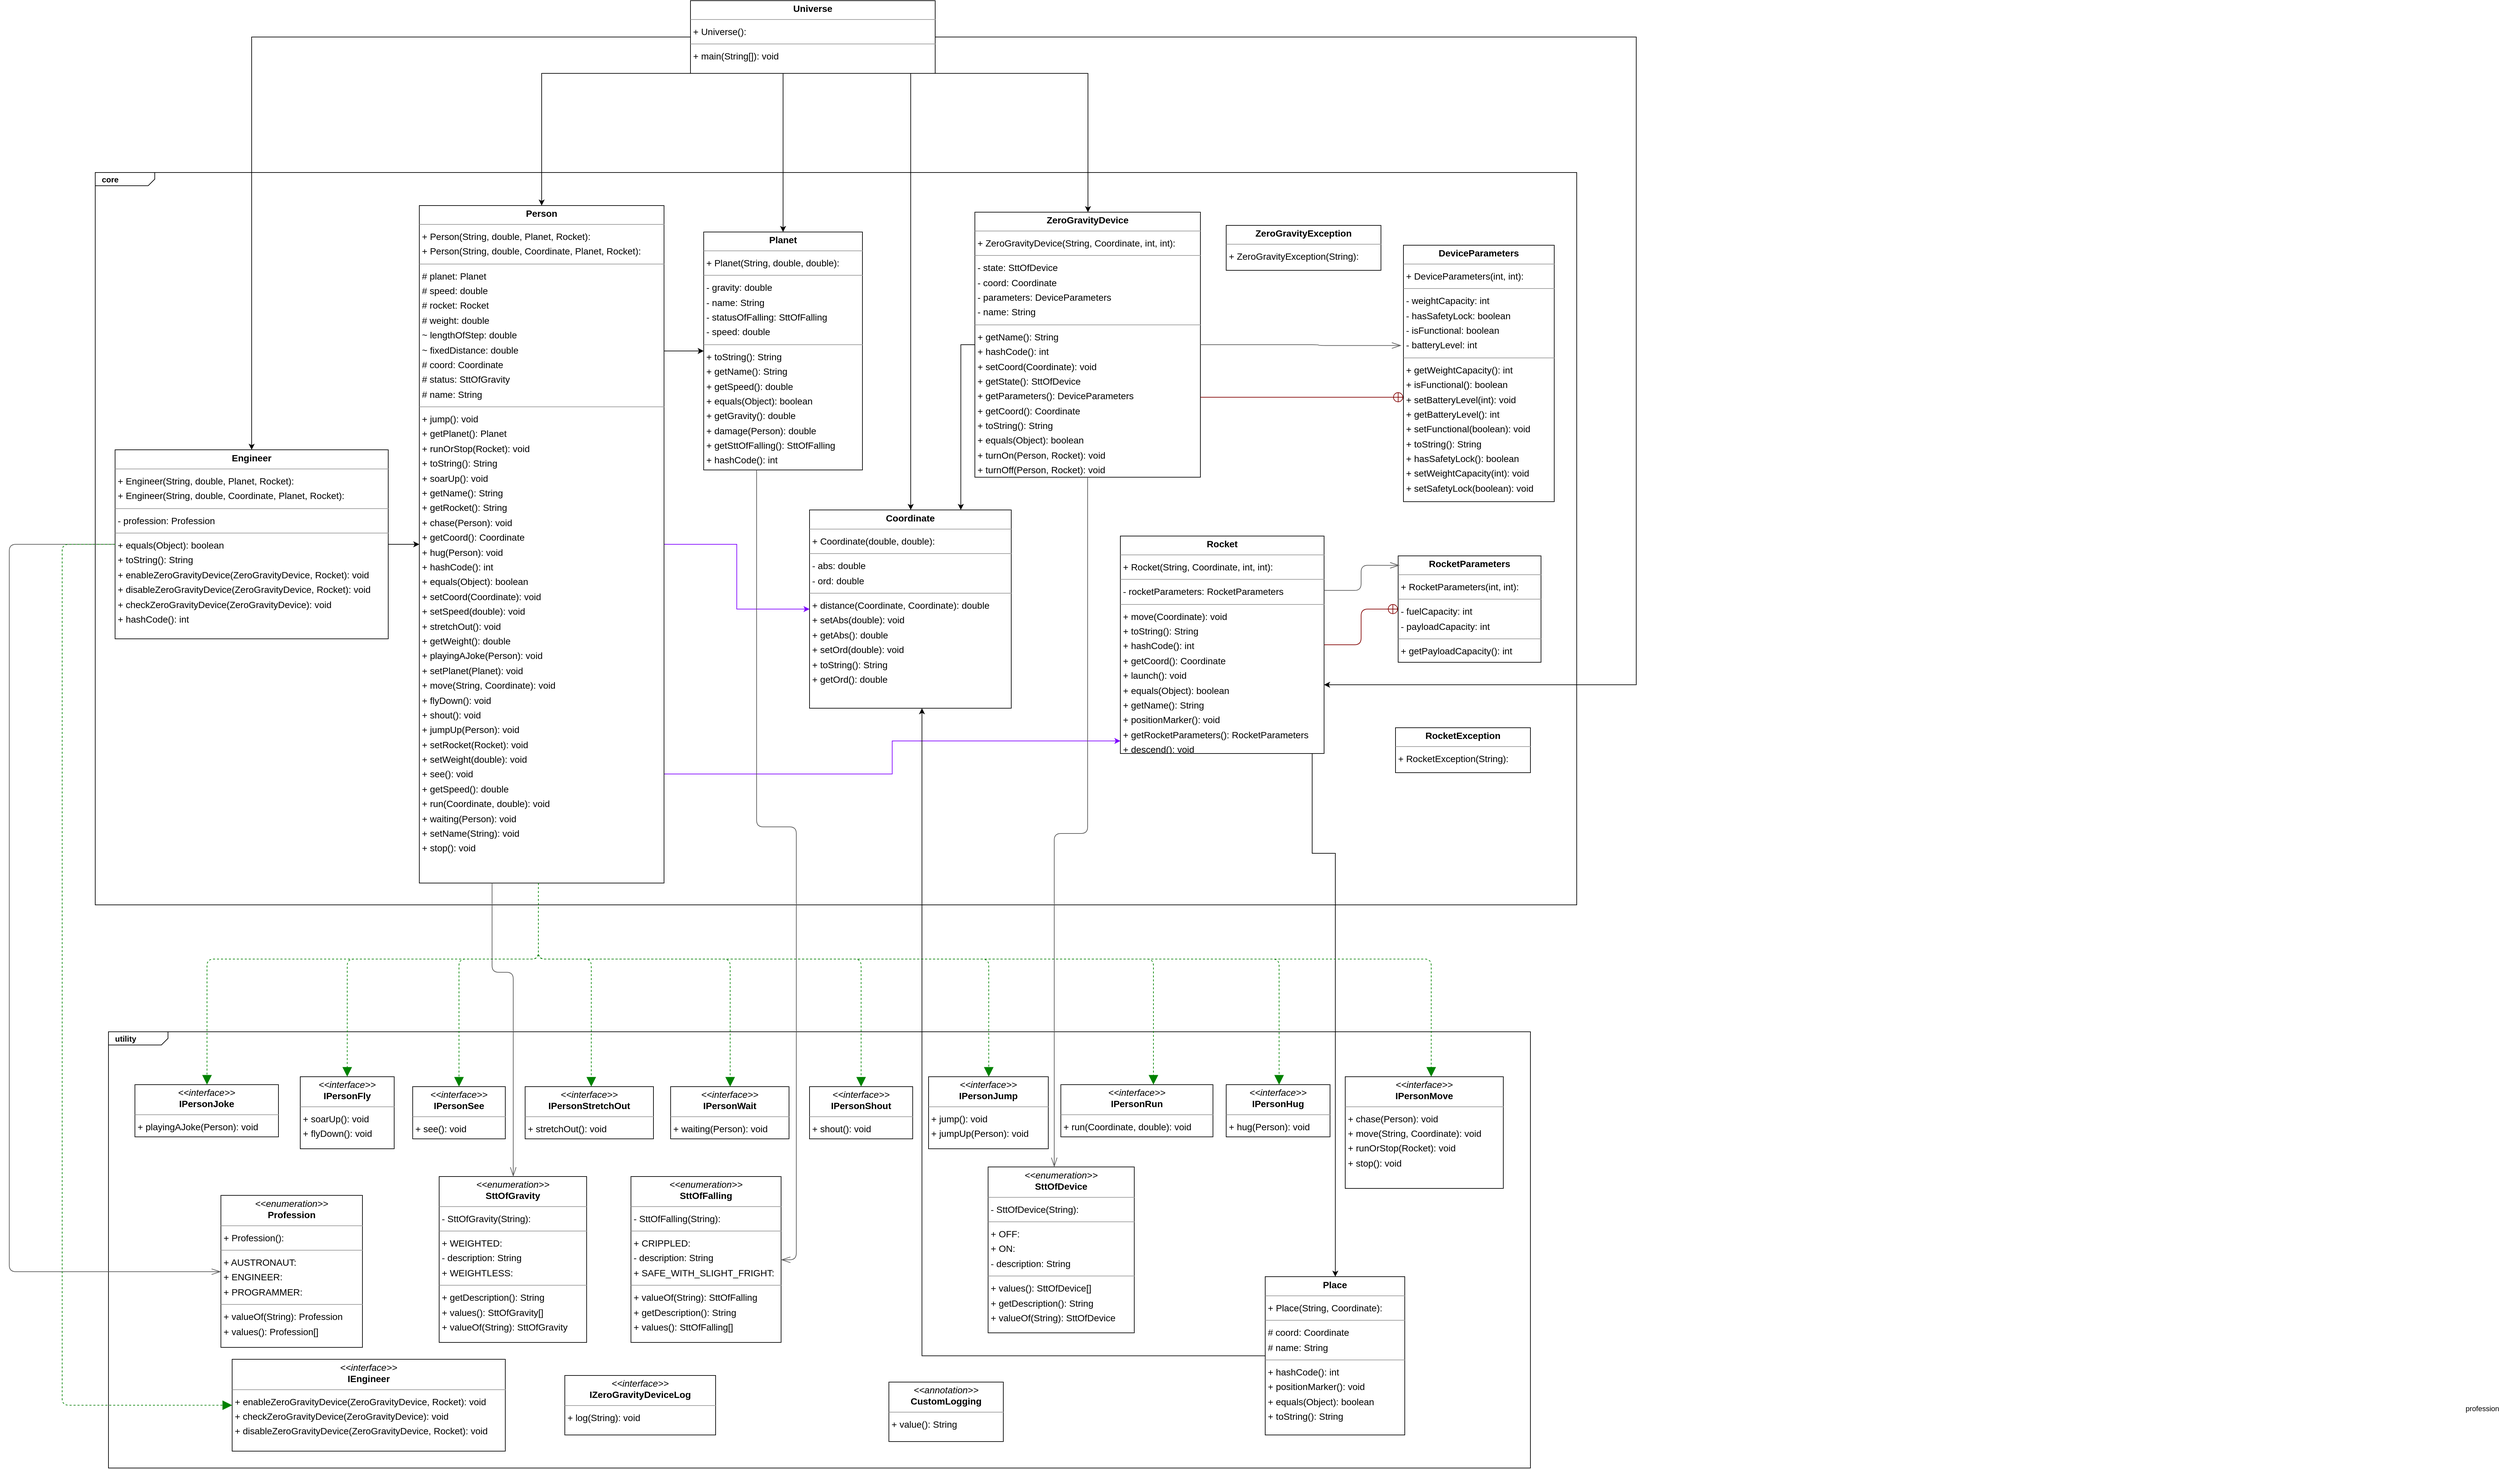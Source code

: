 <mxfile version="22.1.17" type="device">
  <diagram id="gX6sR0FsEBkSwfCQFb4N" name="Trang-1">
    <mxGraphModel dx="4920" dy="2064" grid="1" gridSize="10" guides="1" tooltips="1" connect="1" arrows="1" fold="1" page="0" pageScale="1" pageWidth="827" pageHeight="1169" background="none" math="0" shadow="0">
      <root>
        <mxCell id="0" />
        <mxCell id="1" parent="0" />
        <mxCell id="-Q3d0-Bmgez8fFhQrIDN-2" value="&lt;p style=&quot;margin:0px;margin-top:4px;margin-left:10px;text-align:left;&quot;&gt;&lt;b&gt;core&lt;/b&gt;&lt;/p&gt;&lt;p style=&quot;margin:0px;margin-top:4px;margin-left:10px;text-align:left;&quot;&gt;&lt;b&gt;&lt;br&gt;&lt;/b&gt;&lt;/p&gt;" style="html=1;shape=mxgraph.sysml.package;html=1;overflow=fill;whiteSpace=wrap;" vertex="1" parent="1">
          <mxGeometry x="-1190" y="-530" width="2240" height="1108" as="geometry" />
        </mxCell>
        <mxCell id="-Q3d0-Bmgez8fFhQrIDN-3" value="&lt;p style=&quot;margin:0px;margin-top:4px;margin-left:10px;text-align:left;&quot;&gt;&lt;b&gt;utility&lt;/b&gt;&lt;/p&gt;&lt;p style=&quot;margin:0px;margin-top:4px;margin-left:10px;text-align:left;&quot;&gt;&lt;b&gt;&lt;br&gt;&lt;/b&gt;&lt;/p&gt;" style="html=1;shape=mxgraph.sysml.package;html=1;overflow=fill;whiteSpace=wrap;" vertex="1" parent="1">
          <mxGeometry x="-1170" y="770" width="2150" height="660" as="geometry" />
        </mxCell>
        <mxCell id="node24" value="&lt;p style=&quot;margin:0px;margin-top:4px;text-align:center;&quot;&gt;&lt;b&gt;Coordinate&lt;/b&gt;&lt;/p&gt;&lt;hr size=&quot;1&quot;/&gt;&lt;p style=&quot;margin:0 0 0 4px;line-height:1.6;&quot;&gt;+ Coordinate(double, double): &lt;/p&gt;&lt;hr size=&quot;1&quot;/&gt;&lt;p style=&quot;margin:0 0 0 4px;line-height:1.6;&quot;&gt;- abs: double&lt;br/&gt;- ord: double&lt;/p&gt;&lt;hr size=&quot;1&quot;/&gt;&lt;p style=&quot;margin:0 0 0 4px;line-height:1.6;&quot;&gt;+ distance(Coordinate, Coordinate): double&lt;br/&gt;+ setAbs(double): void&lt;br/&gt;+ getAbs(): double&lt;br/&gt;+ setOrd(double): void&lt;br/&gt;+ toString(): String&lt;br/&gt;+ getOrd(): double&lt;/p&gt;" style="verticalAlign=top;align=left;overflow=fill;fontSize=14;fontFamily=Helvetica;html=1;rounded=0;shadow=0;comic=0;labelBackgroundColor=none;strokeWidth=1;" parent="1" vertex="1">
          <mxGeometry x="-110" y="-19.5" width="305" height="300" as="geometry" />
        </mxCell>
        <mxCell id="node7" value="&lt;p style=&quot;margin:0px;margin-top:4px;text-align:center;&quot;&gt;&lt;i&gt;&amp;lt;&amp;lt;annotation&amp;gt;&amp;gt;&lt;/i&gt;&lt;br/&gt;&lt;b&gt;CustomLogging&lt;/b&gt;&lt;/p&gt;&lt;hr size=&quot;1&quot;/&gt;&lt;p style=&quot;margin:0 0 0 4px;line-height:1.6;&quot;&gt;+ value(): String&lt;/p&gt;" style="verticalAlign=top;align=left;overflow=fill;fontSize=14;fontFamily=Helvetica;html=1;rounded=0;shadow=0;comic=0;labelBackgroundColor=none;strokeWidth=1;" parent="1" vertex="1">
          <mxGeometry x="10" y="1300" width="173" height="90" as="geometry" />
        </mxCell>
        <mxCell id="node28" value="&lt;p style=&quot;margin:0px;margin-top:4px;text-align:center;&quot;&gt;&lt;b&gt;DeviceParameters&lt;/b&gt;&lt;/p&gt;&lt;hr size=&quot;1&quot;/&gt;&lt;p style=&quot;margin:0 0 0 4px;line-height:1.6;&quot;&gt;+ DeviceParameters(int, int): &lt;/p&gt;&lt;hr size=&quot;1&quot;/&gt;&lt;p style=&quot;margin:0 0 0 4px;line-height:1.6;&quot;&gt;- weightCapacity: int&lt;br/&gt;- hasSafetyLock: boolean&lt;br/&gt;- isFunctional: boolean&lt;br/&gt;- batteryLevel: int&lt;/p&gt;&lt;hr size=&quot;1&quot;/&gt;&lt;p style=&quot;margin:0 0 0 4px;line-height:1.6;&quot;&gt;+ getWeightCapacity(): int&lt;br/&gt;+ isFunctional(): boolean&lt;br/&gt;+ setBatteryLevel(int): void&lt;br/&gt;+ getBatteryLevel(): int&lt;br/&gt;+ setFunctional(boolean): void&lt;br/&gt;+ toString(): String&lt;br/&gt;+ hasSafetyLock(): boolean&lt;br/&gt;+ setWeightCapacity(int): void&lt;br/&gt;+ setSafetyLock(boolean): void&lt;/p&gt;" style="verticalAlign=top;align=left;overflow=fill;fontSize=14;fontFamily=Helvetica;html=1;rounded=0;shadow=0;comic=0;labelBackgroundColor=none;strokeWidth=1;" parent="1" vertex="1">
          <mxGeometry x="788" y="-420" width="228" height="388" as="geometry" />
        </mxCell>
        <mxCell id="-Q3d0-Bmgez8fFhQrIDN-60" style="edgeStyle=orthogonalEdgeStyle;rounded=0;orthogonalLoop=1;jettySize=auto;html=1;exitX=1;exitY=0.5;exitDx=0;exitDy=0;" edge="1" parent="1" source="node9" target="node13">
          <mxGeometry relative="1" as="geometry" />
        </mxCell>
        <mxCell id="node9" value="&lt;p style=&quot;margin:0px;margin-top:4px;text-align:center;&quot;&gt;&lt;b&gt;Engineer&lt;/b&gt;&lt;/p&gt;&lt;hr size=&quot;1&quot;/&gt;&lt;p style=&quot;margin:0 0 0 4px;line-height:1.6;&quot;&gt;+ Engineer(String, double, Planet, Rocket): &lt;br/&gt;+ Engineer(String, double, Coordinate, Planet, Rocket): &lt;/p&gt;&lt;hr size=&quot;1&quot;/&gt;&lt;p style=&quot;margin:0 0 0 4px;line-height:1.6;&quot;&gt;- profession: Profession&lt;/p&gt;&lt;hr size=&quot;1&quot;/&gt;&lt;p style=&quot;margin:0 0 0 4px;line-height:1.6;&quot;&gt;+ equals(Object): boolean&lt;br/&gt;+ toString(): String&lt;br/&gt;+ enableZeroGravityDevice(ZeroGravityDevice, Rocket): void&lt;br/&gt;+ disableZeroGravityDevice(ZeroGravityDevice, Rocket): void&lt;br/&gt;+ checkZeroGravityDevice(ZeroGravityDevice): void&lt;br/&gt;+ hashCode(): int&lt;/p&gt;" style="verticalAlign=top;align=left;overflow=fill;fontSize=14;fontFamily=Helvetica;html=1;rounded=0;shadow=0;comic=0;labelBackgroundColor=none;strokeWidth=1;" parent="1" vertex="1">
          <mxGeometry x="-1160" y="-110.5" width="413" height="286" as="geometry" />
        </mxCell>
        <mxCell id="node21" value="&lt;p style=&quot;margin:0px;margin-top:4px;text-align:center;&quot;&gt;&lt;i&gt;&amp;lt;&amp;lt;interface&amp;gt;&amp;gt;&lt;/i&gt;&lt;br/&gt;&lt;b&gt;IEngineer&lt;/b&gt;&lt;/p&gt;&lt;hr size=&quot;1&quot;/&gt;&lt;p style=&quot;margin:0 0 0 4px;line-height:1.6;&quot;&gt;+ enableZeroGravityDevice(ZeroGravityDevice, Rocket): void&lt;br/&gt;+ checkZeroGravityDevice(ZeroGravityDevice): void&lt;br/&gt;+ disableZeroGravityDevice(ZeroGravityDevice, Rocket): void&lt;/p&gt;" style="verticalAlign=top;align=left;overflow=fill;fontSize=14;fontFamily=Helvetica;html=1;rounded=0;shadow=0;comic=0;labelBackgroundColor=none;strokeWidth=1;" parent="1" vertex="1">
          <mxGeometry x="-983" y="1265.5" width="413" height="139" as="geometry" />
        </mxCell>
        <mxCell id="node0" value="&lt;p style=&quot;margin:0px;margin-top:4px;text-align:center;&quot;&gt;&lt;i&gt;&amp;lt;&amp;lt;interface&amp;gt;&amp;gt;&lt;/i&gt;&lt;br/&gt;&lt;b&gt;IPersonFly&lt;/b&gt;&lt;/p&gt;&lt;hr size=&quot;1&quot;/&gt;&lt;p style=&quot;margin:0 0 0 4px;line-height:1.6;&quot;&gt;+ soarUp(): void&lt;br/&gt;+ flyDown(): void&lt;/p&gt;" style="verticalAlign=top;align=left;overflow=fill;fontSize=14;fontFamily=Helvetica;html=1;rounded=0;shadow=0;comic=0;labelBackgroundColor=none;strokeWidth=1;" parent="1" vertex="1">
          <mxGeometry x="-880" y="838" width="142" height="109" as="geometry" />
        </mxCell>
        <mxCell id="node20" value="&lt;p style=&quot;margin:0px;margin-top:4px;text-align:center;&quot;&gt;&lt;i&gt;&amp;lt;&amp;lt;interface&amp;gt;&amp;gt;&lt;/i&gt;&lt;br/&gt;&lt;b&gt;IPersonHug&lt;/b&gt;&lt;/p&gt;&lt;hr size=&quot;1&quot;/&gt;&lt;p style=&quot;margin:0 0 0 4px;line-height:1.6;&quot;&gt;+ hug(Person): void&lt;/p&gt;" style="verticalAlign=top;align=left;overflow=fill;fontSize=14;fontFamily=Helvetica;html=1;rounded=0;shadow=0;comic=0;labelBackgroundColor=none;strokeWidth=1;" parent="1" vertex="1">
          <mxGeometry x="520" y="850" width="157" height="79" as="geometry" />
        </mxCell>
        <mxCell id="node25" value="&lt;p style=&quot;margin:0px;margin-top:4px;text-align:center;&quot;&gt;&lt;i&gt;&amp;lt;&amp;lt;interface&amp;gt;&amp;gt;&lt;/i&gt;&lt;br/&gt;&lt;b&gt;IPersonJoke&lt;/b&gt;&lt;/p&gt;&lt;hr size=&quot;1&quot;/&gt;&lt;p style=&quot;margin:0 0 0 4px;line-height:1.6;&quot;&gt;+ playingAJoke(Person): void&lt;/p&gt;" style="verticalAlign=top;align=left;overflow=fill;fontSize=14;fontFamily=Helvetica;html=1;rounded=0;shadow=0;comic=0;labelBackgroundColor=none;strokeWidth=1;" parent="1" vertex="1">
          <mxGeometry x="-1130" y="850" width="217" height="79" as="geometry" />
        </mxCell>
        <mxCell id="node19" value="&lt;p style=&quot;margin:0px;margin-top:4px;text-align:center;&quot;&gt;&lt;i&gt;&amp;lt;&amp;lt;interface&amp;gt;&amp;gt;&lt;/i&gt;&lt;br/&gt;&lt;b&gt;IPersonJump&lt;/b&gt;&lt;/p&gt;&lt;hr size=&quot;1&quot;/&gt;&lt;p style=&quot;margin:0 0 0 4px;line-height:1.6;&quot;&gt;+ jump(): void&lt;br/&gt;+ jumpUp(Person): void&lt;/p&gt;" style="verticalAlign=top;align=left;overflow=fill;fontSize=14;fontFamily=Helvetica;html=1;rounded=0;shadow=0;comic=0;labelBackgroundColor=none;strokeWidth=1;" parent="1" vertex="1">
          <mxGeometry x="70" y="838" width="181" height="109" as="geometry" />
        </mxCell>
        <mxCell id="node14" value="&lt;p style=&quot;margin:0px;margin-top:4px;text-align:center;&quot;&gt;&lt;i&gt;&amp;lt;&amp;lt;interface&amp;gt;&amp;gt;&lt;/i&gt;&lt;br/&gt;&lt;b&gt;IPersonMove&lt;/b&gt;&lt;/p&gt;&lt;hr size=&quot;1&quot;/&gt;&lt;p style=&quot;margin:0 0 0 4px;line-height:1.6;&quot;&gt;+ chase(Person): void&lt;br/&gt;+ move(String, Coordinate): void&lt;br/&gt;+ runOrStop(Rocket): void&lt;br/&gt;+ stop(): void&lt;/p&gt;" style="verticalAlign=top;align=left;overflow=fill;fontSize=14;fontFamily=Helvetica;html=1;rounded=0;shadow=0;comic=0;labelBackgroundColor=none;strokeWidth=1;" parent="1" vertex="1">
          <mxGeometry x="700" y="838" width="239" height="169" as="geometry" />
        </mxCell>
        <mxCell id="node12" value="&lt;p style=&quot;margin:0px;margin-top:4px;text-align:center;&quot;&gt;&lt;i&gt;&amp;lt;&amp;lt;interface&amp;gt;&amp;gt;&lt;/i&gt;&lt;br/&gt;&lt;b&gt;IPersonRun&lt;/b&gt;&lt;/p&gt;&lt;hr size=&quot;1&quot;/&gt;&lt;p style=&quot;margin:0 0 0 4px;line-height:1.6;&quot;&gt;+ run(Coordinate, double): void&lt;/p&gt;" style="verticalAlign=top;align=left;overflow=fill;fontSize=14;fontFamily=Helvetica;html=1;rounded=0;shadow=0;comic=0;labelBackgroundColor=none;strokeWidth=1;" parent="1" vertex="1">
          <mxGeometry x="270" y="850" width="230" height="79" as="geometry" />
        </mxCell>
        <mxCell id="node23" value="&lt;p style=&quot;margin:0px;margin-top:4px;text-align:center;&quot;&gt;&lt;i&gt;&amp;lt;&amp;lt;interface&amp;gt;&amp;gt;&lt;/i&gt;&lt;br/&gt;&lt;b&gt;IPersonSee&lt;/b&gt;&lt;/p&gt;&lt;hr size=&quot;1&quot;/&gt;&lt;p style=&quot;margin:0 0 0 4px;line-height:1.6;&quot;&gt;+ see(): void&lt;/p&gt;" style="verticalAlign=top;align=left;overflow=fill;fontSize=14;fontFamily=Helvetica;html=1;rounded=0;shadow=0;comic=0;labelBackgroundColor=none;strokeWidth=1;" parent="1" vertex="1">
          <mxGeometry x="-710" y="853" width="140" height="79" as="geometry" />
        </mxCell>
        <mxCell id="node5" value="&lt;p style=&quot;margin:0px;margin-top:4px;text-align:center;&quot;&gt;&lt;i&gt;&amp;lt;&amp;lt;interface&amp;gt;&amp;gt;&lt;/i&gt;&lt;br/&gt;&lt;b&gt;IPersonShout&lt;/b&gt;&lt;/p&gt;&lt;hr size=&quot;1&quot;/&gt;&lt;p style=&quot;margin:0 0 0 4px;line-height:1.6;&quot;&gt;+ shout(): void&lt;/p&gt;" style="verticalAlign=top;align=left;overflow=fill;fontSize=14;fontFamily=Helvetica;html=1;rounded=0;shadow=0;comic=0;labelBackgroundColor=none;strokeWidth=1;" parent="1" vertex="1">
          <mxGeometry x="-110" y="853" width="156" height="79" as="geometry" />
        </mxCell>
        <mxCell id="node16" value="&lt;p style=&quot;margin:0px;margin-top:4px;text-align:center;&quot;&gt;&lt;i&gt;&amp;lt;&amp;lt;interface&amp;gt;&amp;gt;&lt;/i&gt;&lt;br/&gt;&lt;b&gt;IPersonStretchOut&lt;/b&gt;&lt;/p&gt;&lt;hr size=&quot;1&quot;/&gt;&lt;p style=&quot;margin:0 0 0 4px;line-height:1.6;&quot;&gt;+ stretchOut(): void&lt;/p&gt;" style="verticalAlign=top;align=left;overflow=fill;fontSize=14;fontFamily=Helvetica;html=1;rounded=0;shadow=0;comic=0;labelBackgroundColor=none;strokeWidth=1;" parent="1" vertex="1">
          <mxGeometry x="-540" y="853" width="194" height="79" as="geometry" />
        </mxCell>
        <mxCell id="node1" value="&lt;p style=&quot;margin:0px;margin-top:4px;text-align:center;&quot;&gt;&lt;i&gt;&amp;lt;&amp;lt;interface&amp;gt;&amp;gt;&lt;/i&gt;&lt;br/&gt;&lt;b&gt;IPersonWait&lt;/b&gt;&lt;/p&gt;&lt;hr size=&quot;1&quot;/&gt;&lt;p style=&quot;margin:0 0 0 4px;line-height:1.6;&quot;&gt;+ waiting(Person): void&lt;/p&gt;" style="verticalAlign=top;align=left;overflow=fill;fontSize=14;fontFamily=Helvetica;html=1;rounded=0;shadow=0;comic=0;labelBackgroundColor=none;strokeWidth=1;" parent="1" vertex="1">
          <mxGeometry x="-320" y="853" width="179" height="79" as="geometry" />
        </mxCell>
        <mxCell id="node4" value="&lt;p style=&quot;margin:0px;margin-top:4px;text-align:center;&quot;&gt;&lt;i&gt;&amp;lt;&amp;lt;interface&amp;gt;&amp;gt;&lt;/i&gt;&lt;br/&gt;&lt;b&gt;IZeroGravityDeviceLog&lt;/b&gt;&lt;/p&gt;&lt;hr size=&quot;1&quot;/&gt;&lt;p style=&quot;margin:0 0 0 4px;line-height:1.6;&quot;&gt;+ log(String): void&lt;/p&gt;" style="verticalAlign=top;align=left;overflow=fill;fontSize=14;fontFamily=Helvetica;html=1;rounded=0;shadow=0;comic=0;labelBackgroundColor=none;strokeWidth=1;" parent="1" vertex="1">
          <mxGeometry x="-480" y="1290" width="228" height="90" as="geometry" />
        </mxCell>
        <mxCell id="-Q3d0-Bmgez8fFhQrIDN-23" style="edgeStyle=orthogonalEdgeStyle;rounded=0;orthogonalLoop=1;jettySize=auto;html=1;" edge="1" parent="1" source="node13" target="node18">
          <mxGeometry relative="1" as="geometry">
            <Array as="points">
              <mxPoint x="-320" y="-260" />
              <mxPoint x="-320" y="-260" />
            </Array>
          </mxGeometry>
        </mxCell>
        <mxCell id="-Q3d0-Bmgez8fFhQrIDN-26" style="edgeStyle=elbowEdgeStyle;rounded=0;orthogonalLoop=1;jettySize=auto;html=1;strokeColor=#7F00FF;fillColor=#7F00FF;" edge="1" parent="1" source="node13" target="node24">
          <mxGeometry relative="1" as="geometry" />
        </mxCell>
        <mxCell id="-Q3d0-Bmgez8fFhQrIDN-36" style="edgeStyle=orthogonalEdgeStyle;rounded=0;orthogonalLoop=1;jettySize=auto;html=1;strokeColor=#7F00FF;" edge="1" parent="1" source="node13" target="node17">
          <mxGeometry relative="1" as="geometry">
            <Array as="points">
              <mxPoint x="15" y="380" />
              <mxPoint x="15" y="330" />
            </Array>
          </mxGeometry>
        </mxCell>
        <mxCell id="node13" value="&lt;p style=&quot;margin:0px;margin-top:4px;text-align:center;&quot;&gt;&lt;b&gt;Person&lt;/b&gt;&lt;/p&gt;&lt;hr size=&quot;1&quot;/&gt;&lt;p style=&quot;margin:0 0 0 4px;line-height:1.6;&quot;&gt;+ Person(String, double, Planet, Rocket): &lt;br/&gt;+ Person(String, double, Coordinate, Planet, Rocket): &lt;/p&gt;&lt;hr size=&quot;1&quot;/&gt;&lt;p style=&quot;margin:0 0 0 4px;line-height:1.6;&quot;&gt;# planet: Planet&lt;br/&gt;# speed: double&lt;br/&gt;# rocket: Rocket&lt;br/&gt;# weight: double&lt;br/&gt;~ lengthOfStep: double&lt;br/&gt;~ fixedDistance: double&lt;br/&gt;# coord: Coordinate&lt;br/&gt;# status: SttOfGravity&lt;br/&gt;# name: String&lt;/p&gt;&lt;hr size=&quot;1&quot;/&gt;&lt;p style=&quot;margin:0 0 0 4px;line-height:1.6;&quot;&gt;+ jump(): void&lt;br/&gt;+ getPlanet(): Planet&lt;br/&gt;+ runOrStop(Rocket): void&lt;br/&gt;+ toString(): String&lt;br/&gt;+ soarUp(): void&lt;br/&gt;+ getName(): String&lt;br/&gt;+ getRocket(): String&lt;br/&gt;+ chase(Person): void&lt;br/&gt;+ getCoord(): Coordinate&lt;br/&gt;+ hug(Person): void&lt;br/&gt;+ hashCode(): int&lt;br/&gt;+ equals(Object): boolean&lt;br/&gt;+ setCoord(Coordinate): void&lt;br/&gt;+ setSpeed(double): void&lt;br/&gt;+ stretchOut(): void&lt;br/&gt;+ getWeight(): double&lt;br/&gt;+ playingAJoke(Person): void&lt;br/&gt;+ setPlanet(Planet): void&lt;br/&gt;+ move(String, Coordinate): void&lt;br/&gt;+ flyDown(): void&lt;br/&gt;+ shout(): void&lt;br/&gt;+ jumpUp(Person): void&lt;br/&gt;+ setRocket(Rocket): void&lt;br/&gt;+ setWeight(double): void&lt;br/&gt;+ see(): void&lt;br/&gt;+ getSpeed(): double&lt;br/&gt;+ run(Coordinate, double): void&lt;br/&gt;+ waiting(Person): void&lt;br/&gt;+ setName(String): void&lt;br/&gt;+ stop(): void&lt;/p&gt;" style="verticalAlign=top;align=left;overflow=fill;fontSize=14;fontFamily=Helvetica;html=1;rounded=0;shadow=0;comic=0;labelBackgroundColor=none;strokeWidth=1;" parent="1" vertex="1">
          <mxGeometry x="-700" y="-480" width="370" height="1025" as="geometry" />
        </mxCell>
        <mxCell id="-Q3d0-Bmgez8fFhQrIDN-27" style="edgeStyle=orthogonalEdgeStyle;rounded=0;orthogonalLoop=1;jettySize=auto;html=1;" edge="1" parent="1" source="node6" target="node24">
          <mxGeometry relative="1" as="geometry">
            <Array as="points">
              <mxPoint x="60" y="1260" />
            </Array>
          </mxGeometry>
        </mxCell>
        <mxCell id="node6" value="&lt;p style=&quot;margin:0px;margin-top:4px;text-align:center;&quot;&gt;&lt;b&gt;Place&lt;/b&gt;&lt;/p&gt;&lt;hr size=&quot;1&quot;/&gt;&lt;p style=&quot;margin:0 0 0 4px;line-height:1.6;&quot;&gt;+ Place(String, Coordinate): &lt;/p&gt;&lt;hr size=&quot;1&quot;/&gt;&lt;p style=&quot;margin:0 0 0 4px;line-height:1.6;&quot;&gt;# coord: Coordinate&lt;br/&gt;# name: String&lt;/p&gt;&lt;hr size=&quot;1&quot;/&gt;&lt;p style=&quot;margin:0 0 0 4px;line-height:1.6;&quot;&gt;+ hashCode(): int&lt;br/&gt;+ positionMarker(): void&lt;br/&gt;+ equals(Object): boolean&lt;br/&gt;+ toString(): String&lt;/p&gt;" style="verticalAlign=top;align=left;overflow=fill;fontSize=14;fontFamily=Helvetica;html=1;rounded=0;shadow=0;comic=0;labelBackgroundColor=none;strokeWidth=1;" parent="1" vertex="1">
          <mxGeometry x="579" y="1140.5" width="211" height="239.5" as="geometry" />
        </mxCell>
        <mxCell id="node22" value="&lt;p style=&quot;margin:0px;margin-top:4px;text-align:center;&quot;&gt;&lt;i&gt;&amp;lt;&amp;lt;enumeration&amp;gt;&amp;gt;&lt;/i&gt;&lt;br/&gt;&lt;b&gt;Profession&lt;/b&gt;&lt;/p&gt;&lt;hr size=&quot;1&quot;/&gt;&lt;p style=&quot;margin:0 0 0 4px;line-height:1.6;&quot;&gt;+ Profession(): &lt;/p&gt;&lt;hr size=&quot;1&quot;/&gt;&lt;p style=&quot;margin:0 0 0 4px;line-height:1.6;&quot;&gt;+ AUSTRONAUT: &lt;br/&gt;+ ENGINEER: &lt;br/&gt;+ PROGRAMMER: &lt;/p&gt;&lt;hr size=&quot;1&quot;/&gt;&lt;p style=&quot;margin:0 0 0 4px;line-height:1.6;&quot;&gt;+ valueOf(String): Profession&lt;br/&gt;+ values(): Profession[]&lt;/p&gt;" style="verticalAlign=top;align=left;overflow=fill;fontSize=14;fontFamily=Helvetica;html=1;rounded=0;shadow=0;comic=0;labelBackgroundColor=none;strokeWidth=1;" parent="1" vertex="1">
          <mxGeometry x="-1000" y="1017.5" width="214" height="230" as="geometry" />
        </mxCell>
        <mxCell id="-Q3d0-Bmgez8fFhQrIDN-35" style="edgeStyle=orthogonalEdgeStyle;rounded=0;orthogonalLoop=1;jettySize=auto;html=1;" edge="1" parent="1" source="node17" target="node6">
          <mxGeometry relative="1" as="geometry">
            <Array as="points">
              <mxPoint x="650" y="500" />
              <mxPoint x="685" y="500" />
            </Array>
          </mxGeometry>
        </mxCell>
        <mxCell id="node17" value="&lt;p style=&quot;margin:0px;margin-top:4px;text-align:center;&quot;&gt;&lt;b&gt;Rocket&lt;/b&gt;&lt;/p&gt;&lt;hr size=&quot;1&quot;/&gt;&lt;p style=&quot;margin:0 0 0 4px;line-height:1.6;&quot;&gt;+ Rocket(String, Coordinate, int, int): &lt;/p&gt;&lt;hr size=&quot;1&quot;/&gt;&lt;p style=&quot;margin:0 0 0 4px;line-height:1.6;&quot;&gt;- rocketParameters: RocketParameters&lt;/p&gt;&lt;hr size=&quot;1&quot;/&gt;&lt;p style=&quot;margin:0 0 0 4px;line-height:1.6;&quot;&gt;+ move(Coordinate): void&lt;br/&gt;+ toString(): String&lt;br/&gt;+ hashCode(): int&lt;br/&gt;+ getCoord(): Coordinate&lt;br/&gt;+ launch(): void&lt;br/&gt;+ equals(Object): boolean&lt;br/&gt;+ getName(): String&lt;br/&gt;+ positionMarker(): void&lt;br/&gt;+ getRocketParameters(): RocketParameters&lt;br/&gt;+ descend(): void&lt;/p&gt;" style="verticalAlign=top;align=left;overflow=fill;fontSize=14;fontFamily=Helvetica;html=1;rounded=0;shadow=0;comic=0;labelBackgroundColor=none;strokeWidth=1;" parent="1" vertex="1">
          <mxGeometry x="360" y="20" width="308" height="329" as="geometry" />
        </mxCell>
        <mxCell id="node26" value="&lt;p style=&quot;margin:0px;margin-top:4px;text-align:center;&quot;&gt;&lt;b&gt;RocketException&lt;/b&gt;&lt;/p&gt;&lt;hr size=&quot;1&quot;/&gt;&lt;p style=&quot;margin:0 0 0 4px;line-height:1.6;&quot;&gt;+ RocketException(String): &lt;/p&gt;" style="verticalAlign=top;align=left;overflow=fill;fontSize=14;fontFamily=Helvetica;html=1;rounded=0;shadow=0;comic=0;labelBackgroundColor=none;strokeWidth=1;" parent="1" vertex="1">
          <mxGeometry x="776" y="310" width="204" height="68" as="geometry" />
        </mxCell>
        <mxCell id="node27" value="&lt;p style=&quot;margin:0px;margin-top:4px;text-align:center;&quot;&gt;&lt;b&gt;RocketParameters&lt;/b&gt;&lt;/p&gt;&lt;hr size=&quot;1&quot;/&gt;&lt;p style=&quot;margin:0 0 0 4px;line-height:1.6;&quot;&gt;+ RocketParameters(int, int): &lt;/p&gt;&lt;hr size=&quot;1&quot;/&gt;&lt;p style=&quot;margin:0 0 0 4px;line-height:1.6;&quot;&gt;- fuelCapacity: int&lt;br/&gt;- payloadCapacity: int&lt;/p&gt;&lt;hr size=&quot;1&quot;/&gt;&lt;p style=&quot;margin:0 0 0 4px;line-height:1.6;&quot;&gt;+ getPayloadCapacity(): int&lt;br/&gt;+ getFuelCapacity(): int&lt;/p&gt;" style="verticalAlign=top;align=left;overflow=fill;fontSize=14;fontFamily=Helvetica;html=1;rounded=0;shadow=0;comic=0;labelBackgroundColor=none;strokeWidth=1;" parent="1" vertex="1">
          <mxGeometry x="780" y="50" width="216" height="161" as="geometry" />
        </mxCell>
        <mxCell id="node3" value="&lt;p style=&quot;margin:0px;margin-top:4px;text-align:center;&quot;&gt;&lt;i&gt;&amp;lt;&amp;lt;enumeration&amp;gt;&amp;gt;&lt;/i&gt;&lt;br/&gt;&lt;b&gt;SttOfDevice&lt;/b&gt;&lt;/p&gt;&lt;hr size=&quot;1&quot;/&gt;&lt;p style=&quot;margin:0 0 0 4px;line-height:1.6;&quot;&gt;- SttOfDevice(String): &lt;/p&gt;&lt;hr size=&quot;1&quot;/&gt;&lt;p style=&quot;margin:0 0 0 4px;line-height:1.6;&quot;&gt;+ OFF: &lt;br/&gt;+ ON: &lt;br/&gt;- description: String&lt;/p&gt;&lt;hr size=&quot;1&quot;/&gt;&lt;p style=&quot;margin:0 0 0 4px;line-height:1.6;&quot;&gt;+ values(): SttOfDevice[]&lt;br/&gt;+ getDescription(): String&lt;br/&gt;+ valueOf(String): SttOfDevice&lt;/p&gt;" style="verticalAlign=top;align=left;overflow=fill;fontSize=14;fontFamily=Helvetica;html=1;rounded=0;shadow=0;comic=0;labelBackgroundColor=none;strokeWidth=1;" parent="1" vertex="1">
          <mxGeometry x="160" y="974.5" width="221" height="251" as="geometry" />
        </mxCell>
        <mxCell id="node8" value="&lt;p style=&quot;margin:0px;margin-top:4px;text-align:center;&quot;&gt;&lt;i&gt;&amp;lt;&amp;lt;enumeration&amp;gt;&amp;gt;&lt;/i&gt;&lt;br/&gt;&lt;b&gt;SttOfFalling&lt;/b&gt;&lt;/p&gt;&lt;hr size=&quot;1&quot;/&gt;&lt;p style=&quot;margin:0 0 0 4px;line-height:1.6;&quot;&gt;- SttOfFalling(String): &lt;/p&gt;&lt;hr size=&quot;1&quot;/&gt;&lt;p style=&quot;margin:0 0 0 4px;line-height:1.6;&quot;&gt;+ CRIPPLED: &lt;br/&gt;- description: String&lt;br/&gt;+ SAFE_WITH_SLIGHT_FRIGHT: &lt;/p&gt;&lt;hr size=&quot;1&quot;/&gt;&lt;p style=&quot;margin:0 0 0 4px;line-height:1.6;&quot;&gt;+ valueOf(String): SttOfFalling&lt;br/&gt;+ getDescription(): String&lt;br/&gt;+ values(): SttOfFalling[]&lt;/p&gt;" style="verticalAlign=top;align=left;overflow=fill;fontSize=14;fontFamily=Helvetica;html=1;rounded=0;shadow=0;comic=0;labelBackgroundColor=none;strokeWidth=1;" parent="1" vertex="1">
          <mxGeometry x="-380" y="989" width="227" height="251" as="geometry" />
        </mxCell>
        <mxCell id="node10" value="&lt;p style=&quot;margin:0px;margin-top:4px;text-align:center;&quot;&gt;&lt;i&gt;&amp;lt;&amp;lt;enumeration&amp;gt;&amp;gt;&lt;/i&gt;&lt;br/&gt;&lt;b&gt;SttOfGravity&lt;/b&gt;&lt;/p&gt;&lt;hr size=&quot;1&quot;/&gt;&lt;p style=&quot;margin:0 0 0 4px;line-height:1.6;&quot;&gt;- SttOfGravity(String): &lt;/p&gt;&lt;hr size=&quot;1&quot;/&gt;&lt;p style=&quot;margin:0 0 0 4px;line-height:1.6;&quot;&gt;+ WEIGHTED: &lt;br/&gt;- description: String&lt;br/&gt;+ WEIGHTLESS: &lt;/p&gt;&lt;hr size=&quot;1&quot;/&gt;&lt;p style=&quot;margin:0 0 0 4px;line-height:1.6;&quot;&gt;+ getDescription(): String&lt;br/&gt;+ values(): SttOfGravity[]&lt;br/&gt;+ valueOf(String): SttOfGravity&lt;/p&gt;" style="verticalAlign=top;align=left;overflow=fill;fontSize=14;fontFamily=Helvetica;html=1;rounded=0;shadow=0;comic=0;labelBackgroundColor=none;strokeWidth=1;" parent="1" vertex="1">
          <mxGeometry x="-670" y="989" width="223" height="251" as="geometry" />
        </mxCell>
        <mxCell id="-Q3d0-Bmgez8fFhQrIDN-15" style="edgeStyle=orthogonalEdgeStyle;rounded=0;orthogonalLoop=1;jettySize=auto;html=1;exitX=0.25;exitY=1;exitDx=0;exitDy=0;" edge="1" parent="1" source="node15" target="node13">
          <mxGeometry relative="1" as="geometry">
            <Array as="points">
              <mxPoint x="-515" y="-680" />
            </Array>
          </mxGeometry>
        </mxCell>
        <mxCell id="-Q3d0-Bmgez8fFhQrIDN-16" style="edgeStyle=orthogonalEdgeStyle;rounded=0;orthogonalLoop=1;jettySize=auto;html=1;exitX=0;exitY=0.5;exitDx=0;exitDy=0;" edge="1" parent="1" source="node15" target="node9">
          <mxGeometry relative="1" as="geometry" />
        </mxCell>
        <mxCell id="-Q3d0-Bmgez8fFhQrIDN-17" style="edgeStyle=orthogonalEdgeStyle;rounded=0;orthogonalLoop=1;jettySize=auto;html=1;exitX=0.5;exitY=1;exitDx=0;exitDy=0;" edge="1" parent="1" source="node15" target="node18">
          <mxGeometry relative="1" as="geometry">
            <Array as="points">
              <mxPoint x="-150" y="-680" />
            </Array>
          </mxGeometry>
        </mxCell>
        <mxCell id="-Q3d0-Bmgez8fFhQrIDN-18" style="edgeStyle=orthogonalEdgeStyle;rounded=0;orthogonalLoop=1;jettySize=auto;html=1;exitX=1;exitY=1;exitDx=0;exitDy=0;" edge="1" parent="1" source="node15" target="node11">
          <mxGeometry relative="1" as="geometry">
            <Array as="points">
              <mxPoint x="311" y="-680" />
            </Array>
          </mxGeometry>
        </mxCell>
        <mxCell id="-Q3d0-Bmgez8fFhQrIDN-19" style="edgeStyle=orthogonalEdgeStyle;rounded=0;orthogonalLoop=1;jettySize=auto;html=1;exitX=0.75;exitY=1;exitDx=0;exitDy=0;" edge="1" parent="1" source="node15" target="node24">
          <mxGeometry relative="1" as="geometry">
            <Array as="points">
              <mxPoint x="43" y="-680" />
            </Array>
          </mxGeometry>
        </mxCell>
        <mxCell id="-Q3d0-Bmgez8fFhQrIDN-20" style="edgeStyle=orthogonalEdgeStyle;rounded=0;orthogonalLoop=1;jettySize=auto;html=1;exitX=1;exitY=0.5;exitDx=0;exitDy=0;" edge="1" parent="1" source="node15" target="node17">
          <mxGeometry relative="1" as="geometry">
            <Array as="points">
              <mxPoint x="1140" y="-735" />
              <mxPoint x="1140" y="245" />
            </Array>
          </mxGeometry>
        </mxCell>
        <mxCell id="node15" value="&lt;p style=&quot;margin:0px;margin-top:4px;text-align:center;&quot;&gt;&lt;b&gt;Universe&lt;/b&gt;&lt;/p&gt;&lt;hr size=&quot;1&quot;/&gt;&lt;p style=&quot;margin:0 0 0 4px;line-height:1.6;&quot;&gt;+ Universe(): &lt;/p&gt;&lt;hr size=&quot;1&quot;/&gt;&lt;p style=&quot;margin:0 0 0 4px;line-height:1.6;&quot;&gt;+ main(String[]): void&lt;/p&gt;" style="verticalAlign=top;align=left;overflow=fill;fontSize=14;fontFamily=Helvetica;html=1;rounded=0;shadow=0;comic=0;labelBackgroundColor=none;strokeWidth=1;" parent="1" vertex="1">
          <mxGeometry x="-290" y="-790" width="370" height="110" as="geometry" />
        </mxCell>
        <mxCell id="node2" value="&lt;p style=&quot;margin:0px;margin-top:4px;text-align:center;&quot;&gt;&lt;b&gt;ZeroGravityException&lt;/b&gt;&lt;/p&gt;&lt;hr size=&quot;1&quot;/&gt;&lt;p style=&quot;margin:0 0 0 4px;line-height:1.6;&quot;&gt;+ ZeroGravityException(String): &lt;/p&gt;" style="verticalAlign=top;align=left;overflow=fill;fontSize=14;fontFamily=Helvetica;html=1;rounded=0;shadow=0;comic=0;labelBackgroundColor=none;strokeWidth=1;" parent="1" vertex="1">
          <mxGeometry x="520" y="-450" width="234" height="68" as="geometry" />
        </mxCell>
        <mxCell id="node18" value="&lt;p style=&quot;margin:0px;margin-top:4px;text-align:center;&quot;&gt;&lt;b&gt;Planet&lt;/b&gt;&lt;/p&gt;&lt;hr size=&quot;1&quot;/&gt;&lt;p style=&quot;margin:0 0 0 4px;line-height:1.6;&quot;&gt;+ Planet(String, double, double): &lt;/p&gt;&lt;hr size=&quot;1&quot;/&gt;&lt;p style=&quot;margin:0 0 0 4px;line-height:1.6;&quot;&gt;- gravity: double&lt;br/&gt;- name: String&lt;br/&gt;- statusOfFalling: SttOfFalling&lt;br/&gt;- speed: double&lt;/p&gt;&lt;hr size=&quot;1&quot;/&gt;&lt;p style=&quot;margin:0 0 0 4px;line-height:1.6;&quot;&gt;+ toString(): String&lt;br/&gt;+ getName(): String&lt;br/&gt;+ getSpeed(): double&lt;br/&gt;+ equals(Object): boolean&lt;br/&gt;+ getGravity(): double&lt;br/&gt;+ damage(Person): double&lt;br/&gt;+ getSttOfFalling(): SttOfFalling&lt;br/&gt;+ hashCode(): int&lt;/p&gt;" style="verticalAlign=top;align=left;overflow=fill;fontSize=14;fontFamily=Helvetica;html=1;rounded=0;shadow=0;comic=0;labelBackgroundColor=none;strokeWidth=1;" parent="1" vertex="1">
          <mxGeometry x="-270" y="-440" width="240" height="360" as="geometry" />
        </mxCell>
        <mxCell id="-Q3d0-Bmgez8fFhQrIDN-24" style="edgeStyle=orthogonalEdgeStyle;rounded=0;orthogonalLoop=1;jettySize=auto;html=1;exitX=0;exitY=0.5;exitDx=0;exitDy=0;entryX=0.75;entryY=0;entryDx=0;entryDy=0;" edge="1" parent="1" source="node11" target="node24">
          <mxGeometry relative="1" as="geometry">
            <Array as="points">
              <mxPoint x="119" y="-269" />
            </Array>
          </mxGeometry>
        </mxCell>
        <mxCell id="node11" value="&lt;p style=&quot;margin:0px;margin-top:4px;text-align:center;&quot;&gt;&lt;b&gt;ZeroGravityDevice&lt;/b&gt;&lt;/p&gt;&lt;hr size=&quot;1&quot;/&gt;&lt;p style=&quot;margin:0 0 0 4px;line-height:1.6;&quot;&gt;+ ZeroGravityDevice(String, Coordinate, int, int): &lt;/p&gt;&lt;hr size=&quot;1&quot;/&gt;&lt;p style=&quot;margin:0 0 0 4px;line-height:1.6;&quot;&gt;- state: SttOfDevice&lt;br/&gt;- coord: Coordinate&lt;br/&gt;- parameters: DeviceParameters&lt;br/&gt;- name: String&lt;/p&gt;&lt;hr size=&quot;1&quot;/&gt;&lt;p style=&quot;margin:0 0 0 4px;line-height:1.6;&quot;&gt;+ getName(): String&lt;br/&gt;+ hashCode(): int&lt;br/&gt;+ setCoord(Coordinate): void&lt;br/&gt;+ getState(): SttOfDevice&lt;br/&gt;+ getParameters(): DeviceParameters&lt;br/&gt;+ getCoord(): Coordinate&lt;br/&gt;+ toString(): String&lt;br/&gt;+ equals(Object): boolean&lt;br/&gt;+ turnOn(Person, Rocket): void&lt;br/&gt;+ turnOff(Person, Rocket): void&lt;/p&gt;" style="verticalAlign=top;align=left;overflow=fill;fontSize=14;fontFamily=Helvetica;html=1;rounded=0;shadow=0;comic=0;labelBackgroundColor=none;strokeWidth=1;" parent="1" vertex="1">
          <mxGeometry x="140" y="-470" width="341" height="401" as="geometry" />
        </mxCell>
        <mxCell id="-Q3d0-Bmgez8fFhQrIDN-14" value="" style="html=1;rounded=1;edgeStyle=orthogonalEdgeStyle;dashed=0;startArrow=circlePlus;startFill=0;endArrow=none;strokeColor=#820000;" edge="1" parent="1" source="node28" target="node11">
          <mxGeometry width="50" height="50" relative="1" as="geometry">
            <Array as="points">
              <mxPoint x="610" y="-190" />
              <mxPoint x="610" y="-190" />
            </Array>
            <mxPoint x="760" y="10" as="sourcePoint" />
            <mxPoint x="612" y="10" as="targetPoint" />
          </mxGeometry>
        </mxCell>
        <mxCell id="-Q3d0-Bmgez8fFhQrIDN-21" value="" style="html=1;rounded=1;edgeStyle=orthogonalEdgeStyle;dashed=0;startArrow=circlePlus;startFill=0;endArrow=none;strokeColor=#820000;" edge="1" parent="1" source="node27" target="node17">
          <mxGeometry width="50" height="50" relative="1" as="geometry">
            <Array as="points" />
            <mxPoint x="668" y="-240" as="sourcePoint" />
            <mxPoint x="520" y="-240" as="targetPoint" />
          </mxGeometry>
        </mxCell>
        <mxCell id="-Q3d0-Bmgez8fFhQrIDN-40" value="" style="html=1;rounded=1;edgeStyle=orthogonalEdgeStyle;dashed=0;startArrow=diamondThinstartSize=12;endArrow=openThin;endSize=12;strokeColor=#595959;" edge="1" parent="1" source="node13" target="node10">
          <mxGeometry width="50" height="50" relative="1" as="geometry">
            <Array as="points">
              <mxPoint x="-590" y="680" />
              <mxPoint x="-558" y="680" />
            </Array>
            <mxPoint x="340" y="680" as="sourcePoint" />
            <mxPoint x="760" y="680" as="targetPoint" />
          </mxGeometry>
        </mxCell>
        <mxCell id="-Q3d0-Bmgez8fFhQrIDN-41" value="1" style="edgeLabel;resizable=0;html=1;align=left;verticalAlign=top;strokeColor=default;" vertex="1" connectable="0" parent="-Q3d0-Bmgez8fFhQrIDN-40">
          <mxGeometry x="2418" y="1327" as="geometry" />
        </mxCell>
        <mxCell id="-Q3d0-Bmgez8fFhQrIDN-42" value="1" style="edgeLabel;resizable=0;html=1;align=left;verticalAlign=top;strokeColor=default;" vertex="1" connectable="0" parent="-Q3d0-Bmgez8fFhQrIDN-40">
          <mxGeometry x="2418" y="1327" as="geometry" />
        </mxCell>
        <mxCell id="-Q3d0-Bmgez8fFhQrIDN-43" value="profession" style="edgeLabel;resizable=0;html=1;align=left;verticalAlign=top;strokeColor=default;" vertex="1" connectable="0" parent="-Q3d0-Bmgez8fFhQrIDN-40">
          <mxGeometry x="2392" y="1327" as="geometry" />
        </mxCell>
        <mxCell id="-Q3d0-Bmgez8fFhQrIDN-44" value="" style="html=1;rounded=1;edgeStyle=orthogonalEdgeStyle;dashed=0;startArrow=diamondThinstartSize=12;endArrow=openThin;endSize=12;strokeColor=#595959;exitX=0.5;exitY=1;exitDx=0;exitDy=0;" edge="1" parent="1" source="node11" target="node3">
          <mxGeometry width="50" height="50" relative="1" as="geometry">
            <Array as="points">
              <mxPoint x="311" y="470" />
              <mxPoint x="260" y="470" />
            </Array>
            <mxPoint x="388.5" y="470" as="sourcePoint" />
            <mxPoint x="808.5" y="470" as="targetPoint" />
          </mxGeometry>
        </mxCell>
        <mxCell id="-Q3d0-Bmgez8fFhQrIDN-45" value="1" style="edgeLabel;resizable=0;html=1;align=left;verticalAlign=top;strokeColor=default;" vertex="1" connectable="0" parent="-Q3d0-Bmgez8fFhQrIDN-44">
          <mxGeometry x="2418" y="1327" as="geometry" />
        </mxCell>
        <mxCell id="-Q3d0-Bmgez8fFhQrIDN-46" value="1" style="edgeLabel;resizable=0;html=1;align=left;verticalAlign=top;strokeColor=default;" vertex="1" connectable="0" parent="-Q3d0-Bmgez8fFhQrIDN-44">
          <mxGeometry x="2418" y="1327" as="geometry" />
        </mxCell>
        <mxCell id="-Q3d0-Bmgez8fFhQrIDN-47" value="profession" style="edgeLabel;resizable=0;html=1;align=left;verticalAlign=top;strokeColor=default;" vertex="1" connectable="0" parent="-Q3d0-Bmgez8fFhQrIDN-44">
          <mxGeometry x="2392" y="1327" as="geometry" />
        </mxCell>
        <mxCell id="-Q3d0-Bmgez8fFhQrIDN-48" value="" style="html=1;rounded=1;edgeStyle=orthogonalEdgeStyle;dashed=0;startArrow=diamondThinstartSize=12;endArrow=openThin;endSize=12;strokeColor=#595959;" edge="1" parent="1" source="node18" target="node8">
          <mxGeometry width="50" height="50" relative="1" as="geometry">
            <Array as="points">
              <mxPoint x="-190" y="460" />
              <mxPoint x="-130" y="460" />
              <mxPoint x="-130" y="1115" />
            </Array>
            <mxPoint x="-120" y="460" as="sourcePoint" />
            <mxPoint x="300" y="460" as="targetPoint" />
          </mxGeometry>
        </mxCell>
        <mxCell id="-Q3d0-Bmgez8fFhQrIDN-49" value="1" style="edgeLabel;resizable=0;html=1;align=left;verticalAlign=top;strokeColor=default;" vertex="1" connectable="0" parent="-Q3d0-Bmgez8fFhQrIDN-48">
          <mxGeometry x="2418" y="1327" as="geometry" />
        </mxCell>
        <mxCell id="-Q3d0-Bmgez8fFhQrIDN-50" value="1" style="edgeLabel;resizable=0;html=1;align=left;verticalAlign=top;strokeColor=default;" vertex="1" connectable="0" parent="-Q3d0-Bmgez8fFhQrIDN-48">
          <mxGeometry x="2418" y="1327" as="geometry" />
        </mxCell>
        <mxCell id="-Q3d0-Bmgez8fFhQrIDN-51" value="profession" style="edgeLabel;resizable=0;html=1;align=left;verticalAlign=top;strokeColor=default;" vertex="1" connectable="0" parent="-Q3d0-Bmgez8fFhQrIDN-48">
          <mxGeometry x="2392" y="1327" as="geometry" />
        </mxCell>
        <mxCell id="-Q3d0-Bmgez8fFhQrIDN-52" value="" style="html=1;rounded=1;edgeStyle=orthogonalEdgeStyle;dashed=0;startArrow=diamondThinstartSize=12;endArrow=openThin;endSize=12;strokeColor=#595959;exitX=1;exitY=0.25;exitDx=0;exitDy=0;entryX=0.009;entryY=0.089;entryDx=0;entryDy=0;entryPerimeter=0;" edge="1" parent="1" source="node17" target="node27">
          <mxGeometry width="50" height="50" relative="1" as="geometry">
            <Array as="points" />
            <mxPoint x="1280" y="70" as="sourcePoint" />
            <mxPoint x="1700" y="70" as="targetPoint" />
          </mxGeometry>
        </mxCell>
        <mxCell id="-Q3d0-Bmgez8fFhQrIDN-53" value="1" style="edgeLabel;resizable=0;html=1;align=left;verticalAlign=top;strokeColor=default;" vertex="1" connectable="0" parent="-Q3d0-Bmgez8fFhQrIDN-52">
          <mxGeometry x="2418" y="1327" as="geometry" />
        </mxCell>
        <mxCell id="-Q3d0-Bmgez8fFhQrIDN-54" value="1" style="edgeLabel;resizable=0;html=1;align=left;verticalAlign=top;strokeColor=default;" vertex="1" connectable="0" parent="-Q3d0-Bmgez8fFhQrIDN-52">
          <mxGeometry x="2418" y="1327" as="geometry" />
        </mxCell>
        <mxCell id="-Q3d0-Bmgez8fFhQrIDN-55" value="profession" style="edgeLabel;resizable=0;html=1;align=left;verticalAlign=top;strokeColor=default;" vertex="1" connectable="0" parent="-Q3d0-Bmgez8fFhQrIDN-52">
          <mxGeometry x="2392" y="1327" as="geometry" />
        </mxCell>
        <mxCell id="-Q3d0-Bmgez8fFhQrIDN-56" value="" style="html=1;rounded=1;edgeStyle=orthogonalEdgeStyle;dashed=0;startArrow=diamondThinstartSize=12;endArrow=openThin;endSize=12;strokeColor=#595959;exitX=1;exitY=0.5;exitDx=0;exitDy=0;entryX=-0.015;entryY=0.391;entryDx=0;entryDy=0;entryPerimeter=0;" edge="1" parent="1" source="node11" target="node28">
          <mxGeometry width="50" height="50" relative="1" as="geometry">
            <Array as="points">
              <mxPoint x="660" y="-269" />
              <mxPoint x="785" y="-268" />
            </Array>
            <mxPoint x="1230" y="-140" as="sourcePoint" />
            <mxPoint x="1650" y="-140" as="targetPoint" />
          </mxGeometry>
        </mxCell>
        <mxCell id="-Q3d0-Bmgez8fFhQrIDN-57" value="1" style="edgeLabel;resizable=0;html=1;align=left;verticalAlign=top;strokeColor=default;" vertex="1" connectable="0" parent="-Q3d0-Bmgez8fFhQrIDN-56">
          <mxGeometry x="2418" y="1327" as="geometry" />
        </mxCell>
        <mxCell id="-Q3d0-Bmgez8fFhQrIDN-58" value="1" style="edgeLabel;resizable=0;html=1;align=left;verticalAlign=top;strokeColor=default;" vertex="1" connectable="0" parent="-Q3d0-Bmgez8fFhQrIDN-56">
          <mxGeometry x="2418" y="1327" as="geometry" />
        </mxCell>
        <mxCell id="-Q3d0-Bmgez8fFhQrIDN-59" value="profession" style="edgeLabel;resizable=0;html=1;align=left;verticalAlign=top;strokeColor=default;" vertex="1" connectable="0" parent="-Q3d0-Bmgez8fFhQrIDN-56">
          <mxGeometry x="2392" y="1327" as="geometry" />
        </mxCell>
        <mxCell id="-Q3d0-Bmgez8fFhQrIDN-61" value="" style="html=1;rounded=1;edgeStyle=orthogonalEdgeStyle;dashed=0;startArrow=diamondThinstartSize=12;endArrow=openThin;endSize=12;strokeColor=#595959;" edge="1" parent="1" source="node9" target="node22">
          <mxGeometry width="50" height="50" relative="1" as="geometry">
            <Array as="points">
              <mxPoint x="-1320" y="33" />
              <mxPoint x="-1320" y="1133" />
            </Array>
            <mxPoint x="-576" y="640" as="sourcePoint" />
            <mxPoint x="-156" y="640" as="targetPoint" />
          </mxGeometry>
        </mxCell>
        <mxCell id="-Q3d0-Bmgez8fFhQrIDN-62" value="1" style="edgeLabel;resizable=0;html=1;align=left;verticalAlign=top;strokeColor=default;" vertex="1" connectable="0" parent="-Q3d0-Bmgez8fFhQrIDN-61">
          <mxGeometry x="2418" y="1327" as="geometry" />
        </mxCell>
        <mxCell id="-Q3d0-Bmgez8fFhQrIDN-63" value="1" style="edgeLabel;resizable=0;html=1;align=left;verticalAlign=top;strokeColor=default;" vertex="1" connectable="0" parent="-Q3d0-Bmgez8fFhQrIDN-61">
          <mxGeometry x="2418" y="1327" as="geometry" />
        </mxCell>
        <mxCell id="-Q3d0-Bmgez8fFhQrIDN-64" value="profession" style="edgeLabel;resizable=0;html=1;align=left;verticalAlign=top;strokeColor=default;" vertex="1" connectable="0" parent="-Q3d0-Bmgez8fFhQrIDN-61">
          <mxGeometry x="2392" y="1327" as="geometry" />
        </mxCell>
        <mxCell id="-Q3d0-Bmgez8fFhQrIDN-65" value="" style="html=1;rounded=1;edgeStyle=orthogonalEdgeStyle;dashed=1;startArrow=none;endArrow=block;endSize=12;strokeColor=#008200;" edge="1" parent="1" source="node9" target="node21">
          <mxGeometry width="50" height="50" relative="1" as="geometry">
            <Array as="points">
              <mxPoint x="-1240" y="33" />
              <mxPoint x="-1240" y="1335" />
            </Array>
            <mxPoint x="-542" y="489.5" as="sourcePoint" />
            <mxPoint x="-575" y="974.5" as="targetPoint" />
          </mxGeometry>
        </mxCell>
        <mxCell id="-Q3d0-Bmgez8fFhQrIDN-66" value="" style="html=1;rounded=1;edgeStyle=orthogonalEdgeStyle;dashed=1;startArrow=none;endArrow=block;endSize=12;strokeColor=#008200;" edge="1" parent="1" source="node13" target="node25">
          <mxGeometry width="50" height="50" relative="1" as="geometry">
            <Array as="points">
              <mxPoint x="-520" y="660" />
              <mxPoint x="-1021" y="660" />
            </Array>
            <mxPoint x="-897" y="290" as="sourcePoint" />
            <mxPoint x="-930" y="775" as="targetPoint" />
          </mxGeometry>
        </mxCell>
        <mxCell id="-Q3d0-Bmgez8fFhQrIDN-67" value="" style="html=1;rounded=1;edgeStyle=orthogonalEdgeStyle;dashed=1;startArrow=none;endArrow=block;endSize=12;strokeColor=#008200;" edge="1" parent="1" source="node13" target="node0">
          <mxGeometry width="50" height="50" relative="1" as="geometry">
            <Array as="points">
              <mxPoint x="-520" y="660" />
              <mxPoint x="-809" y="660" />
            </Array>
            <mxPoint x="-510" y="555" as="sourcePoint" />
            <mxPoint x="-1011" y="860" as="targetPoint" />
          </mxGeometry>
        </mxCell>
        <mxCell id="-Q3d0-Bmgez8fFhQrIDN-68" value="" style="html=1;rounded=1;edgeStyle=orthogonalEdgeStyle;dashed=1;startArrow=none;endArrow=block;endSize=12;strokeColor=#008200;" edge="1" parent="1" source="node13" target="node23">
          <mxGeometry width="50" height="50" relative="1" as="geometry">
            <Array as="points">
              <mxPoint x="-520" y="660" />
              <mxPoint x="-640" y="660" />
            </Array>
            <mxPoint x="-500" y="565" as="sourcePoint" />
            <mxPoint x="-1001" y="870" as="targetPoint" />
          </mxGeometry>
        </mxCell>
        <mxCell id="-Q3d0-Bmgez8fFhQrIDN-69" value="" style="html=1;rounded=1;edgeStyle=orthogonalEdgeStyle;dashed=1;startArrow=none;endArrow=block;endSize=12;strokeColor=#008200;" edge="1" parent="1" source="node13" target="node16">
          <mxGeometry width="50" height="50" relative="1" as="geometry">
            <Array as="points">
              <mxPoint x="-520" y="660" />
              <mxPoint x="-440" y="660" />
            </Array>
            <mxPoint x="-490" y="575" as="sourcePoint" />
            <mxPoint x="-991" y="880" as="targetPoint" />
          </mxGeometry>
        </mxCell>
        <mxCell id="-Q3d0-Bmgez8fFhQrIDN-70" value="" style="html=1;rounded=1;edgeStyle=orthogonalEdgeStyle;dashed=1;startArrow=none;endArrow=block;endSize=12;strokeColor=#008200;" edge="1" parent="1" source="node13" target="node1">
          <mxGeometry width="50" height="50" relative="1" as="geometry">
            <Array as="points">
              <mxPoint x="-520" y="660" />
              <mxPoint x="-230" y="660" />
            </Array>
            <mxPoint x="-480" y="585" as="sourcePoint" />
            <mxPoint x="-981" y="890" as="targetPoint" />
          </mxGeometry>
        </mxCell>
        <mxCell id="-Q3d0-Bmgez8fFhQrIDN-71" value="" style="html=1;rounded=1;edgeStyle=orthogonalEdgeStyle;dashed=1;startArrow=none;endArrow=block;endSize=12;strokeColor=#008200;" edge="1" parent="1" source="node13" target="node5">
          <mxGeometry width="50" height="50" relative="1" as="geometry">
            <Array as="points">
              <mxPoint x="-520" y="660" />
              <mxPoint x="-32" y="660" />
            </Array>
            <mxPoint x="-470" y="595" as="sourcePoint" />
            <mxPoint x="-971" y="900" as="targetPoint" />
          </mxGeometry>
        </mxCell>
        <mxCell id="-Q3d0-Bmgez8fFhQrIDN-72" value="" style="html=1;rounded=1;edgeStyle=orthogonalEdgeStyle;dashed=1;startArrow=none;endArrow=block;endSize=12;strokeColor=#008200;" edge="1" parent="1" source="node13" target="node19">
          <mxGeometry width="50" height="50" relative="1" as="geometry">
            <Array as="points">
              <mxPoint x="-520" y="660" />
              <mxPoint x="161" y="660" />
            </Array>
            <mxPoint x="-460" y="605" as="sourcePoint" />
            <mxPoint x="-961" y="910" as="targetPoint" />
          </mxGeometry>
        </mxCell>
        <mxCell id="-Q3d0-Bmgez8fFhQrIDN-73" value="" style="html=1;rounded=1;edgeStyle=orthogonalEdgeStyle;dashed=1;startArrow=none;endArrow=block;endSize=12;strokeColor=#008200;" edge="1" parent="1" source="node13" target="node12">
          <mxGeometry width="50" height="50" relative="1" as="geometry">
            <Array as="points">
              <mxPoint x="-520" y="660" />
              <mxPoint x="410" y="660" />
            </Array>
            <mxPoint x="-450" y="615" as="sourcePoint" />
            <mxPoint x="-951" y="920" as="targetPoint" />
          </mxGeometry>
        </mxCell>
        <mxCell id="-Q3d0-Bmgez8fFhQrIDN-74" value="" style="html=1;rounded=1;edgeStyle=orthogonalEdgeStyle;dashed=1;startArrow=none;endArrow=block;endSize=12;strokeColor=#008200;" edge="1" parent="1" source="node13" target="node20">
          <mxGeometry width="50" height="50" relative="1" as="geometry">
            <Array as="points">
              <mxPoint x="-520" y="660" />
              <mxPoint x="600" y="660" />
            </Array>
            <mxPoint x="-440" y="555" as="sourcePoint" />
            <mxPoint x="420" y="860" as="targetPoint" />
          </mxGeometry>
        </mxCell>
        <mxCell id="-Q3d0-Bmgez8fFhQrIDN-75" value="" style="html=1;rounded=1;edgeStyle=orthogonalEdgeStyle;dashed=1;startArrow=none;endArrow=block;endSize=12;strokeColor=#008200;" edge="1" parent="1" source="node13" target="node14">
          <mxGeometry width="50" height="50" relative="1" as="geometry">
            <Array as="points">
              <mxPoint x="-520" y="660" />
              <mxPoint x="830" y="660" />
            </Array>
            <mxPoint x="-430" y="555" as="sourcePoint" />
            <mxPoint x="610" y="860" as="targetPoint" />
          </mxGeometry>
        </mxCell>
      </root>
    </mxGraphModel>
  </diagram>
</mxfile>

